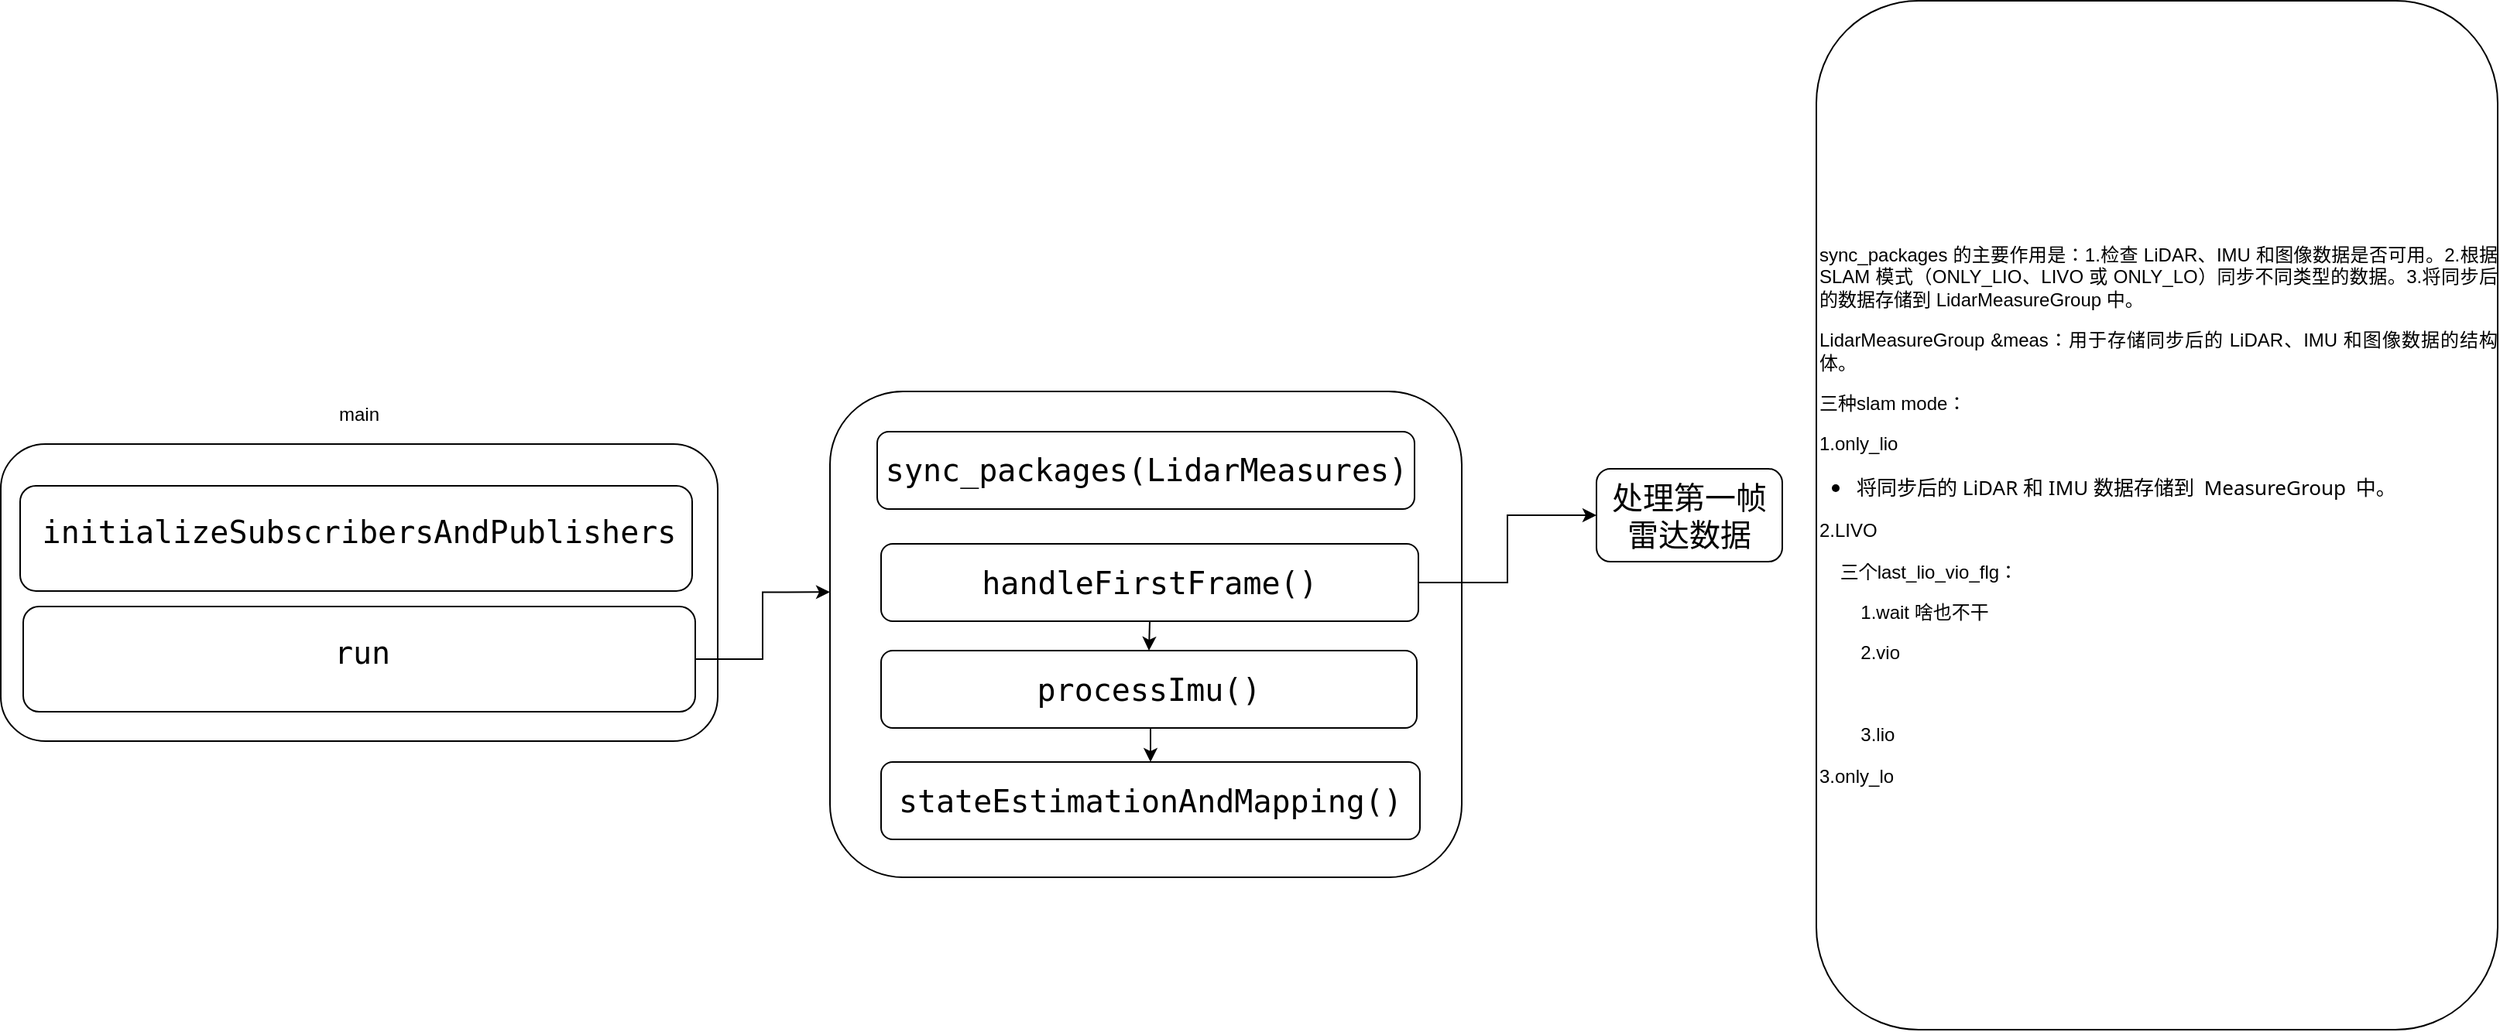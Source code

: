 <mxfile version="22.0.3" type="device">
  <diagram name="第 1 页" id="dFM2PXsZRZ2AqAPoMr0N">
    <mxGraphModel dx="1595" dy="1125" grid="0" gridSize="10" guides="1" tooltips="1" connect="1" arrows="1" fold="1" page="0" pageScale="1" pageWidth="827" pageHeight="1169" math="0" shadow="0">
      <root>
        <mxCell id="0" />
        <mxCell id="1" parent="0" />
        <mxCell id="nR1lRGd47g3hhMfK6c5z-1" value="" style="rounded=1;whiteSpace=wrap;html=1;" vertex="1" parent="1">
          <mxGeometry x="-182.5" y="5" width="463" height="192" as="geometry" />
        </mxCell>
        <mxCell id="nR1lRGd47g3hhMfK6c5z-2" value="main" style="text;html=1;strokeColor=none;fillColor=none;align=center;verticalAlign=middle;whiteSpace=wrap;rounded=0;" vertex="1" parent="1">
          <mxGeometry x="19" y="-29" width="60" height="30" as="geometry" />
        </mxCell>
        <mxCell id="nR1lRGd47g3hhMfK6c5z-6" value="" style="rounded=1;whiteSpace=wrap;html=1;" vertex="1" parent="1">
          <mxGeometry x="-170" y="32" width="434" height="68" as="geometry" />
        </mxCell>
        <mxCell id="nR1lRGd47g3hhMfK6c5z-3" value="&lt;div style=&quot;font-family: &amp;quot;JetBrains Mono&amp;quot;, &amp;quot;monospace&amp;quot;, monospace, &amp;quot;Droid Sans Mono&amp;quot;, &amp;quot;monospace&amp;quot;, monospace; font-weight: normal; font-size: 20px; line-height: 27px;&quot;&gt;&lt;div&gt;&lt;span style=&quot;&quot;&gt;initializeSubscribersAndPublishers&lt;/span&gt;&lt;/div&gt;&lt;/div&gt;" style="text;html=1;strokeColor=none;fillColor=none;align=center;verticalAlign=middle;whiteSpace=wrap;rounded=0;labelBackgroundColor=none;fontColor=default;" vertex="1" parent="1">
          <mxGeometry x="19" y="47" width="60" height="30" as="geometry" />
        </mxCell>
        <mxCell id="nR1lRGd47g3hhMfK6c5z-7" value="" style="rounded=1;whiteSpace=wrap;html=1;" vertex="1" parent="1">
          <mxGeometry x="-168" y="110" width="434" height="68" as="geometry" />
        </mxCell>
        <mxCell id="nR1lRGd47g3hhMfK6c5z-8" value="&lt;div style=&quot;font-family: &amp;quot;JetBrains Mono&amp;quot;, &amp;quot;monospace&amp;quot;, monospace, &amp;quot;Droid Sans Mono&amp;quot;, &amp;quot;monospace&amp;quot;, monospace; font-weight: normal; font-size: 20px; line-height: 27px;&quot;&gt;&lt;div style=&quot;line-height: 27px;&quot;&gt;run&lt;/div&gt;&lt;/div&gt;" style="text;html=1;strokeColor=none;fillColor=none;align=center;verticalAlign=middle;whiteSpace=wrap;rounded=0;fontColor=default;labelBackgroundColor=none;" vertex="1" parent="1">
          <mxGeometry x="21" y="125" width="60" height="30" as="geometry" />
        </mxCell>
        <mxCell id="nR1lRGd47g3hhMfK6c5z-9" value="" style="whiteSpace=wrap;html=1;rounded=1;" vertex="1" parent="1">
          <mxGeometry x="353" y="-29" width="408" height="314" as="geometry" />
        </mxCell>
        <mxCell id="nR1lRGd47g3hhMfK6c5z-19" value="" style="edgeStyle=orthogonalEdgeStyle;rounded=0;orthogonalLoop=1;jettySize=auto;html=1;" edge="1" parent="1" source="nR1lRGd47g3hhMfK6c5z-12" target="nR1lRGd47g3hhMfK6c5z-18">
          <mxGeometry relative="1" as="geometry" />
        </mxCell>
        <mxCell id="nR1lRGd47g3hhMfK6c5z-21" style="edgeStyle=orthogonalEdgeStyle;rounded=0;orthogonalLoop=1;jettySize=auto;html=1;exitX=0.5;exitY=1;exitDx=0;exitDy=0;entryX=0.5;entryY=0;entryDx=0;entryDy=0;" edge="1" parent="1" source="nR1lRGd47g3hhMfK6c5z-12" target="nR1lRGd47g3hhMfK6c5z-13">
          <mxGeometry relative="1" as="geometry" />
        </mxCell>
        <mxCell id="nR1lRGd47g3hhMfK6c5z-12" value="&lt;div style=&quot;font-family: &amp;quot;JetBrains Mono&amp;quot;, &amp;quot;monospace&amp;quot;, monospace, &amp;quot;Droid Sans Mono&amp;quot;, &amp;quot;monospace&amp;quot;, monospace; font-size: 20px; line-height: 27px;&quot;&gt;handleFirstFrame()&lt;/div&gt;" style="rounded=1;whiteSpace=wrap;html=1;fontColor=default;labelBackgroundColor=none;" vertex="1" parent="1">
          <mxGeometry x="386" y="69.5" width="347" height="50" as="geometry" />
        </mxCell>
        <mxCell id="nR1lRGd47g3hhMfK6c5z-22" style="edgeStyle=orthogonalEdgeStyle;rounded=0;orthogonalLoop=1;jettySize=auto;html=1;exitX=0.5;exitY=1;exitDx=0;exitDy=0;entryX=0.5;entryY=0;entryDx=0;entryDy=0;" edge="1" parent="1" source="nR1lRGd47g3hhMfK6c5z-13" target="nR1lRGd47g3hhMfK6c5z-14">
          <mxGeometry relative="1" as="geometry" />
        </mxCell>
        <mxCell id="nR1lRGd47g3hhMfK6c5z-13" value="&lt;div style=&quot;font-family: &amp;quot;JetBrains Mono&amp;quot;, &amp;quot;monospace&amp;quot;, monospace, &amp;quot;Droid Sans Mono&amp;quot;, &amp;quot;monospace&amp;quot;, monospace; font-size: 20px; line-height: 27px;&quot;&gt;processImu()&lt;/div&gt;" style="rounded=1;whiteSpace=wrap;html=1;fontColor=default;labelBackgroundColor=none;" vertex="1" parent="1">
          <mxGeometry x="386" y="138.5" width="346" height="50" as="geometry" />
        </mxCell>
        <mxCell id="nR1lRGd47g3hhMfK6c5z-14" value="&lt;div style=&quot;font-family: &amp;quot;JetBrains Mono&amp;quot;, &amp;quot;monospace&amp;quot;, monospace, &amp;quot;Droid Sans Mono&amp;quot;, &amp;quot;monospace&amp;quot;, monospace; font-size: 20px; line-height: 27px;&quot;&gt;stateEstimationAndMapping()&lt;/div&gt;" style="rounded=1;whiteSpace=wrap;html=1;fontColor=default;labelBackgroundColor=none;" vertex="1" parent="1">
          <mxGeometry x="386" y="210.5" width="348" height="50" as="geometry" />
        </mxCell>
        <mxCell id="nR1lRGd47g3hhMfK6c5z-17" style="edgeStyle=orthogonalEdgeStyle;rounded=0;orthogonalLoop=1;jettySize=auto;html=1;exitX=1;exitY=0.5;exitDx=0;exitDy=0;entryX=0;entryY=0.413;entryDx=0;entryDy=0;entryPerimeter=0;" edge="1" parent="1" source="nR1lRGd47g3hhMfK6c5z-7" target="nR1lRGd47g3hhMfK6c5z-9">
          <mxGeometry relative="1" as="geometry" />
        </mxCell>
        <mxCell id="nR1lRGd47g3hhMfK6c5z-18" value="&lt;font style=&quot;font-size: 20px;&quot;&gt;处理第一帧雷达数据&lt;/font&gt;" style="whiteSpace=wrap;html=1;rounded=1;labelBackgroundColor=none;" vertex="1" parent="1">
          <mxGeometry x="848" y="21" width="120" height="60" as="geometry" />
        </mxCell>
        <mxCell id="nR1lRGd47g3hhMfK6c5z-24" value="&lt;div style=&quot;font-family: &amp;quot;JetBrains Mono&amp;quot;, &amp;quot;monospace&amp;quot;, monospace, &amp;quot;Droid Sans Mono&amp;quot;, &amp;quot;monospace&amp;quot;, monospace; font-size: 20px; line-height: 27px;&quot;&gt;&lt;div style=&quot;line-height: 27px;&quot;&gt;sync_packages(LidarMeasures)&lt;/div&gt;&lt;/div&gt;" style="rounded=1;whiteSpace=wrap;html=1;fontColor=default;labelBackgroundColor=none;" vertex="1" parent="1">
          <mxGeometry x="383.5" y="-3" width="347" height="50" as="geometry" />
        </mxCell>
        <mxCell id="nR1lRGd47g3hhMfK6c5z-26" value="&lt;p style=&quot;text-align: justify;&quot;&gt;sync_packages&amp;nbsp;的主要作用是：1.&lt;span style=&quot;background-color: initial;&quot;&gt;检查 LiDAR、IMU 和图像数据是否可用。2.&lt;/span&gt;&lt;span style=&quot;background-color: initial;&quot;&gt;根据 SLAM 模式（ONLY_LIO、LIVO&amp;nbsp;或&amp;nbsp;ONLY_LO）同步不同类型的数据。3.&lt;/span&gt;&lt;span style=&quot;background-color: initial;&quot;&gt;将同步后的数据存储到&amp;nbsp;LidarMeasureGroup&amp;nbsp;中。&lt;/span&gt;&lt;/p&gt;&lt;p style=&quot;text-align: justify;&quot;&gt;LidarMeasureGroup &amp;amp;meas：用于存储同步后的 LiDAR、IMU 和图像数据的结构体。&lt;span style=&quot;background-color: initial;&quot;&gt;&lt;br&gt;&lt;/span&gt;&lt;/p&gt;&lt;p style=&quot;text-align: justify;&quot;&gt;三种slam mode：&lt;/p&gt;&lt;p style=&quot;text-align: justify;&quot;&gt;1.only_lio&lt;/p&gt;&lt;ul style=&quot;padding-inline-start: 24px; font-family: system-ui, Ubuntu, &amp;quot;Droid Sans&amp;quot;, &amp;quot;Source Han Sans SC&amp;quot;, &amp;quot;Source Han Sans CN&amp;quot;, &amp;quot;Source Han Sans&amp;quot;, sans-serif; font-size: 13px;&quot;&gt;&lt;li style=&quot;&quot;&gt;将同步后的 LiDAR 和 IMU 数据存储到&amp;nbsp;&lt;span class=&quot;icon-label&quot; style=&quot;padding: 0px 3px;&quot;&gt;MeasureGroup&lt;/span&gt;&amp;nbsp;中。&lt;/li&gt;&lt;/ul&gt;&lt;p style=&quot;text-align: justify;&quot;&gt;2.LIVO&lt;/p&gt;&lt;p style=&quot;text-align: justify;&quot;&gt;&lt;span style=&quot;&quot;&gt;&lt;span style=&quot;white-space: pre;&quot;&gt;&amp;nbsp;&amp;nbsp;&amp;nbsp;&amp;nbsp;&lt;/span&gt;&lt;/span&gt;三个last_lio_vio_flg：&lt;/p&gt;&lt;p style=&quot;text-align: justify;&quot;&gt;&lt;span style=&quot;white-space: pre;&quot;&gt;&#x9;&lt;/span&gt;1.wait 啥也不干&lt;br&gt;&lt;/p&gt;&lt;p style=&quot;text-align: justify;&quot;&gt;&lt;span style=&quot;white-space: pre;&quot;&gt;&#x9;&lt;/span&gt;2.vio&lt;br&gt;&lt;/p&gt;&lt;p style=&quot;text-align: justify;&quot;&gt;&lt;span style=&quot;white-space: pre;&quot;&gt;&#x9;&lt;/span&gt;&lt;span style=&quot;white-space: pre;&quot;&gt;&#x9;&lt;/span&gt;&lt;br&gt;&lt;/p&gt;&lt;p style=&quot;text-align: justify;&quot;&gt;&lt;span style=&quot;white-space: pre;&quot;&gt;&#x9;&lt;/span&gt;3.lio&lt;br&gt;&lt;/p&gt;&lt;p style=&quot;text-align: justify;&quot;&gt;3.only_lo&lt;/p&gt;" style="whiteSpace=wrap;html=1;rounded=1;labelBackgroundColor=none;align=left;" vertex="1" parent="1">
          <mxGeometry x="990" y="-281.5" width="440" height="665" as="geometry" />
        </mxCell>
      </root>
    </mxGraphModel>
  </diagram>
</mxfile>
